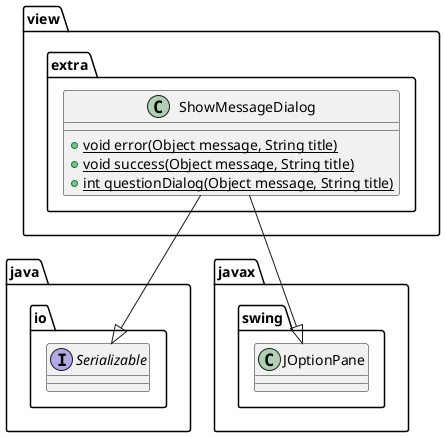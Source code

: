 @startuml
class view.extra.ShowMessageDialog{
    + {static} void error(Object message, String title)
    + {static} void success(Object message, String title)
    + {static} int questionDialog(Object message, String title)
}

interface java.io.Serializable
view.extra.ShowMessageDialog --|> javax.swing.JOptionPane
view.extra.ShowMessageDialog --|> java.io.Serializable
@enduml